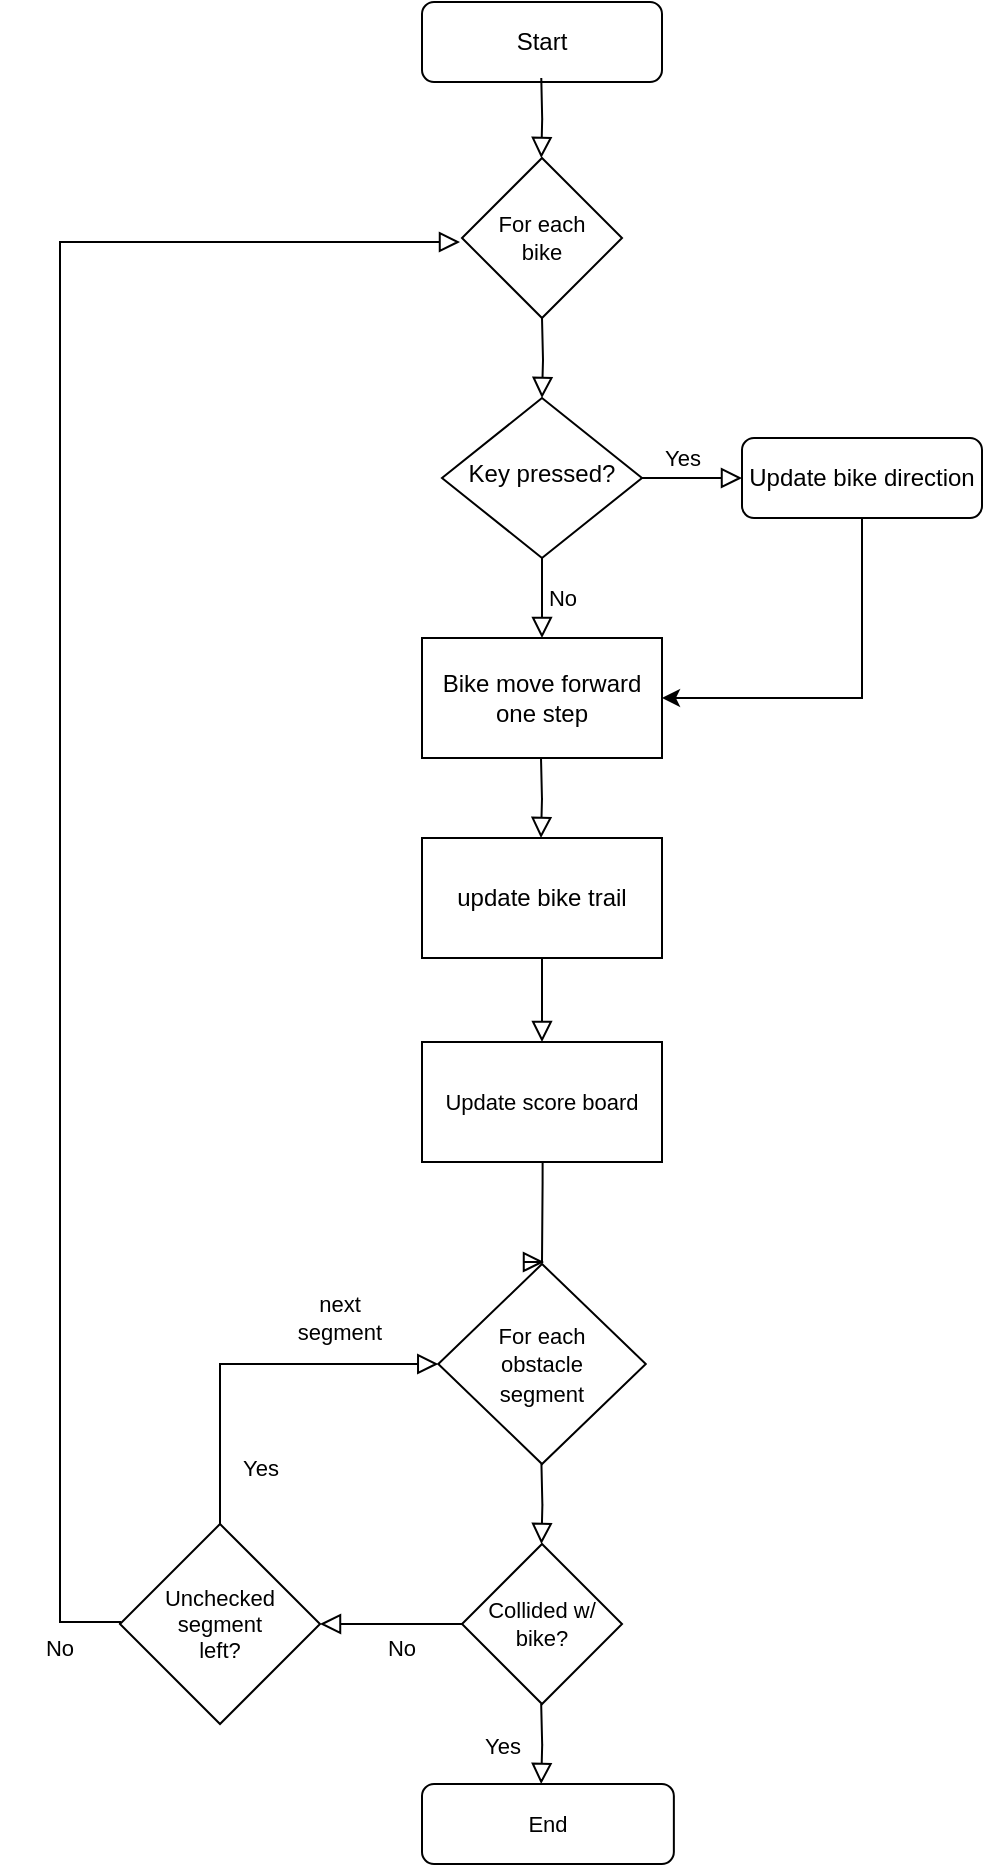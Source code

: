 <mxfile version="20.7.4" type="device"><diagram id="C5RBs43oDa-KdzZeNtuy" name="Page-1"><mxGraphModel dx="252" dy="103" grid="1" gridSize="10" guides="1" tooltips="1" connect="1" arrows="1" fold="1" page="1" pageScale="1" pageWidth="827" pageHeight="1169" math="0" shadow="0"><root><mxCell id="WIyWlLk6GJQsqaUBKTNV-0"/><mxCell id="WIyWlLk6GJQsqaUBKTNV-1" parent="WIyWlLk6GJQsqaUBKTNV-0"/><mxCell id="WIyWlLk6GJQsqaUBKTNV-2" value="" style="rounded=0;html=1;jettySize=auto;orthogonalLoop=1;fontSize=11;endArrow=block;endFill=0;endSize=8;strokeWidth=1;shadow=0;labelBackgroundColor=none;edgeStyle=orthogonalEdgeStyle;" parent="WIyWlLk6GJQsqaUBKTNV-1" target="WIyWlLk6GJQsqaUBKTNV-6" edge="1"><mxGeometry relative="1" as="geometry"><mxPoint x="331" y="198" as="sourcePoint"/></mxGeometry></mxCell><mxCell id="WIyWlLk6GJQsqaUBKTNV-3" value="Start" style="rounded=1;whiteSpace=wrap;html=1;fontSize=12;glass=0;strokeWidth=1;shadow=0;" parent="WIyWlLk6GJQsqaUBKTNV-1" vertex="1"><mxGeometry x="271" y="40" width="120" height="40" as="geometry"/></mxCell><mxCell id="WIyWlLk6GJQsqaUBKTNV-4" value="Yes" style="rounded=0;html=1;jettySize=auto;orthogonalLoop=1;fontSize=11;endArrow=block;endFill=0;endSize=8;strokeWidth=1;shadow=0;labelBackgroundColor=none;edgeStyle=orthogonalEdgeStyle;" parent="WIyWlLk6GJQsqaUBKTNV-1" source="WIyWlLk6GJQsqaUBKTNV-6" edge="1"><mxGeometry x="-1" y="86" relative="1" as="geometry"><mxPoint x="-16" y="-50" as="offset"/><mxPoint x="331" y="358" as="targetPoint"/></mxGeometry></mxCell><mxCell id="WIyWlLk6GJQsqaUBKTNV-5" value="No" style="edgeStyle=orthogonalEdgeStyle;rounded=0;html=1;jettySize=auto;orthogonalLoop=1;fontSize=11;endArrow=block;endFill=0;endSize=8;strokeWidth=1;shadow=0;labelBackgroundColor=none;" parent="WIyWlLk6GJQsqaUBKTNV-1" source="WIyWlLk6GJQsqaUBKTNV-6" target="WIyWlLk6GJQsqaUBKTNV-7" edge="1"><mxGeometry x="-1" y="-72" relative="1" as="geometry"><mxPoint x="-40" y="-12" as="offset"/></mxGeometry></mxCell><mxCell id="WIyWlLk6GJQsqaUBKTNV-6" value="Key pressed?" style="rhombus;whiteSpace=wrap;html=1;shadow=0;fontFamily=Helvetica;fontSize=12;align=center;strokeWidth=1;spacing=6;spacingTop=-4;" parent="WIyWlLk6GJQsqaUBKTNV-1" vertex="1"><mxGeometry x="281" y="238" width="100" height="80" as="geometry"/></mxCell><mxCell id="WIyWlLk6GJQsqaUBKTNV-7" value="Update bike direction" style="rounded=1;whiteSpace=wrap;html=1;fontSize=12;glass=0;strokeWidth=1;shadow=0;" parent="WIyWlLk6GJQsqaUBKTNV-1" vertex="1"><mxGeometry x="431" y="258" width="120" height="40" as="geometry"/></mxCell><mxCell id="mcIIaWRpmxmv69LeDyY4-1" value="" style="endArrow=classic;html=1;rounded=0;exitX=0.5;exitY=1;exitDx=0;exitDy=0;entryX=1;entryY=0.5;entryDx=0;entryDy=0;" edge="1" parent="WIyWlLk6GJQsqaUBKTNV-1" source="WIyWlLk6GJQsqaUBKTNV-7"><mxGeometry width="50" height="50" relative="1" as="geometry"><mxPoint x="441" y="358" as="sourcePoint"/><mxPoint x="391" y="388" as="targetPoint"/><Array as="points"><mxPoint x="491" y="388"/></Array></mxGeometry></mxCell><mxCell id="mcIIaWRpmxmv69LeDyY4-4" value="&lt;font style=&quot;font-size: 11px;&quot;&gt;For each &lt;br&gt;obstacle &lt;br&gt;segment&lt;/font&gt;" style="rhombus;whiteSpace=wrap;html=1;" vertex="1" parent="WIyWlLk6GJQsqaUBKTNV-1"><mxGeometry x="279.14" y="671" width="103.75" height="100" as="geometry"/></mxCell><mxCell id="mcIIaWRpmxmv69LeDyY4-5" value="" style="rounded=0;html=1;jettySize=auto;orthogonalLoop=1;fontSize=11;endArrow=block;endFill=0;endSize=8;strokeWidth=1;shadow=0;labelBackgroundColor=none;edgeStyle=orthogonalEdgeStyle;" edge="1" parent="WIyWlLk6GJQsqaUBKTNV-1"><mxGeometry width="50" height="50" relative="1" as="geometry"><mxPoint x="331" y="518" as="sourcePoint"/><mxPoint x="331" y="560" as="targetPoint"/></mxGeometry></mxCell><mxCell id="mcIIaWRpmxmv69LeDyY4-7" value="Collided w/ bike?" style="rhombus;whiteSpace=wrap;html=1;fontSize=11;" vertex="1" parent="WIyWlLk6GJQsqaUBKTNV-1"><mxGeometry x="291.01" y="811" width="80" height="80" as="geometry"/></mxCell><mxCell id="mcIIaWRpmxmv69LeDyY4-10" value="" style="rounded=0;html=1;jettySize=auto;orthogonalLoop=1;fontSize=11;endArrow=block;endFill=0;endSize=8;strokeWidth=1;shadow=0;labelBackgroundColor=none;edgeStyle=orthogonalEdgeStyle;" edge="1" parent="WIyWlLk6GJQsqaUBKTNV-1"><mxGeometry width="50" height="50" relative="1" as="geometry"><mxPoint x="330.5" y="418" as="sourcePoint"/><mxPoint x="330.5" y="458" as="targetPoint"/></mxGeometry></mxCell><mxCell id="mcIIaWRpmxmv69LeDyY4-12" value="" style="rounded=0;html=1;jettySize=auto;orthogonalLoop=1;fontSize=11;endArrow=block;endFill=0;endSize=8;strokeWidth=1;shadow=0;labelBackgroundColor=none;edgeStyle=orthogonalEdgeStyle;" edge="1" parent="WIyWlLk6GJQsqaUBKTNV-1"><mxGeometry width="50" height="50" relative="1" as="geometry"><mxPoint x="330.72" y="771" as="sourcePoint"/><mxPoint x="330.72" y="811" as="targetPoint"/></mxGeometry></mxCell><mxCell id="mcIIaWRpmxmv69LeDyY4-14" value="Yes" style="rounded=0;html=1;jettySize=auto;orthogonalLoop=1;fontSize=11;endArrow=block;endFill=0;endSize=8;strokeWidth=1;shadow=0;labelBackgroundColor=none;edgeStyle=orthogonalEdgeStyle;" edge="1" parent="WIyWlLk6GJQsqaUBKTNV-1"><mxGeometry y="20" relative="1" as="geometry"><mxPoint as="offset"/><mxPoint x="330.59" y="891" as="sourcePoint"/><mxPoint x="330.59" y="931" as="targetPoint"/></mxGeometry></mxCell><mxCell id="mcIIaWRpmxmv69LeDyY4-15" value="End" style="rounded=1;whiteSpace=wrap;html=1;fontSize=11;" vertex="1" parent="WIyWlLk6GJQsqaUBKTNV-1"><mxGeometry x="271" y="931" width="125.93" height="40" as="geometry"/></mxCell><mxCell id="mcIIaWRpmxmv69LeDyY4-16" value="Yes" style="rounded=0;html=1;jettySize=auto;orthogonalLoop=1;fontSize=11;endArrow=block;endFill=0;endSize=8;strokeWidth=1;shadow=0;labelBackgroundColor=none;edgeStyle=orthogonalEdgeStyle;exitX=0.5;exitY=0;exitDx=0;exitDy=0;entryX=0;entryY=0.5;entryDx=0;entryDy=0;" edge="1" parent="WIyWlLk6GJQsqaUBKTNV-1" source="mcIIaWRpmxmv69LeDyY4-24" target="mcIIaWRpmxmv69LeDyY4-4"><mxGeometry x="-0.704" y="-20" relative="1" as="geometry"><mxPoint as="offset"/><mxPoint x="630.96" y="815" as="sourcePoint"/><mxPoint x="660.96" y="685" as="targetPoint"/><Array as="points"><mxPoint x="170" y="721"/></Array></mxGeometry></mxCell><mxCell id="mcIIaWRpmxmv69LeDyY4-17" value="No" style="text;html=1;strokeColor=none;fillColor=none;align=center;verticalAlign=middle;whiteSpace=wrap;rounded=0;fontSize=11;" vertex="1" parent="WIyWlLk6GJQsqaUBKTNV-1"><mxGeometry x="241" y="853" width="40" height="20" as="geometry"/></mxCell><mxCell id="mcIIaWRpmxmv69LeDyY4-19" value="" style="rounded=0;html=1;jettySize=auto;orthogonalLoop=1;fontSize=11;endArrow=block;endFill=0;endSize=8;strokeWidth=1;shadow=0;labelBackgroundColor=none;edgeStyle=orthogonalEdgeStyle;exitX=0;exitY=0.5;exitDx=0;exitDy=0;entryX=1;entryY=0.5;entryDx=0;entryDy=0;" edge="1" parent="WIyWlLk6GJQsqaUBKTNV-1" source="mcIIaWRpmxmv69LeDyY4-7" target="mcIIaWRpmxmv69LeDyY4-24"><mxGeometry width="50" height="50" relative="1" as="geometry"><mxPoint x="340.72" y="781" as="sourcePoint"/><mxPoint x="411" y="851" as="targetPoint"/></mxGeometry></mxCell><mxCell id="mcIIaWRpmxmv69LeDyY4-21" value="&lt;span style=&quot;font-size: 12px;&quot;&gt;Bike move forward one step&lt;/span&gt;" style="rounded=0;whiteSpace=wrap;html=1;fontSize=11;" vertex="1" parent="WIyWlLk6GJQsqaUBKTNV-1"><mxGeometry x="271" y="358" width="120" height="60" as="geometry"/></mxCell><mxCell id="mcIIaWRpmxmv69LeDyY4-22" value="&lt;span style=&quot;font-size: 12px;&quot;&gt;update bike trail&lt;/span&gt;" style="rounded=0;whiteSpace=wrap;html=1;fontSize=11;" vertex="1" parent="WIyWlLk6GJQsqaUBKTNV-1"><mxGeometry x="271" y="458" width="120" height="60" as="geometry"/></mxCell><mxCell id="mcIIaWRpmxmv69LeDyY4-24" value="Unchecked&lt;br&gt;segment&lt;br&gt;left?" style="rhombus;whiteSpace=wrap;html=1;fontSize=11;" vertex="1" parent="WIyWlLk6GJQsqaUBKTNV-1"><mxGeometry x="120" y="801" width="100" height="100" as="geometry"/></mxCell><mxCell id="mcIIaWRpmxmv69LeDyY4-25" value="next segment" style="text;html=1;strokeColor=none;fillColor=none;align=center;verticalAlign=middle;whiteSpace=wrap;rounded=0;fontSize=11;" vertex="1" parent="WIyWlLk6GJQsqaUBKTNV-1"><mxGeometry x="200" y="683" width="60" height="30" as="geometry"/></mxCell><mxCell id="mcIIaWRpmxmv69LeDyY4-27" value="For each&lt;br&gt;bike" style="rhombus;whiteSpace=wrap;html=1;fontSize=11;" vertex="1" parent="WIyWlLk6GJQsqaUBKTNV-1"><mxGeometry x="291" y="118" width="80" height="80" as="geometry"/></mxCell><mxCell id="mcIIaWRpmxmv69LeDyY4-28" value="" style="rounded=0;html=1;jettySize=auto;orthogonalLoop=1;fontSize=11;endArrow=block;endFill=0;endSize=8;strokeWidth=1;shadow=0;labelBackgroundColor=none;edgeStyle=orthogonalEdgeStyle;" edge="1" parent="WIyWlLk6GJQsqaUBKTNV-1"><mxGeometry relative="1" as="geometry"><mxPoint x="330.64" y="78" as="sourcePoint"/><mxPoint x="330.64" y="118" as="targetPoint"/></mxGeometry></mxCell><mxCell id="mcIIaWRpmxmv69LeDyY4-30" value="" style="rounded=0;html=1;jettySize=auto;orthogonalLoop=1;fontSize=11;endArrow=block;endFill=0;endSize=8;strokeWidth=1;shadow=0;labelBackgroundColor=none;edgeStyle=orthogonalEdgeStyle;exitX=0;exitY=0.5;exitDx=0;exitDy=0;" edge="1" parent="WIyWlLk6GJQsqaUBKTNV-1" source="mcIIaWRpmxmv69LeDyY4-24"><mxGeometry width="50" height="50" relative="1" as="geometry"><mxPoint x="60" y="740" as="sourcePoint"/><mxPoint x="290" y="160" as="targetPoint"/><Array as="points"><mxPoint x="90" y="850"/><mxPoint x="90" y="160"/></Array></mxGeometry></mxCell><mxCell id="mcIIaWRpmxmv69LeDyY4-31" value="No" style="text;html=1;strokeColor=none;fillColor=none;align=center;verticalAlign=middle;whiteSpace=wrap;rounded=0;fontSize=11;" vertex="1" parent="WIyWlLk6GJQsqaUBKTNV-1"><mxGeometry x="60" y="848" width="60" height="30" as="geometry"/></mxCell><mxCell id="mcIIaWRpmxmv69LeDyY4-32" value="Update score board" style="rounded=0;whiteSpace=wrap;html=1;fontSize=11;" vertex="1" parent="WIyWlLk6GJQsqaUBKTNV-1"><mxGeometry x="271" y="560" width="120" height="60" as="geometry"/></mxCell><mxCell id="mcIIaWRpmxmv69LeDyY4-33" value="" style="rounded=0;html=1;jettySize=auto;orthogonalLoop=1;fontSize=11;endArrow=block;endFill=0;endSize=8;strokeWidth=1;shadow=0;labelBackgroundColor=none;edgeStyle=orthogonalEdgeStyle;" edge="1" parent="WIyWlLk6GJQsqaUBKTNV-1"><mxGeometry x="0.189" y="20" width="50" height="50" relative="1" as="geometry"><mxPoint x="331.31" y="620" as="sourcePoint"/><mxPoint x="332" y="670" as="targetPoint"/><Array as="points"><mxPoint x="331" y="630"/><mxPoint x="331" y="630"/><mxPoint x="331" y="670"/></Array><mxPoint as="offset"/></mxGeometry></mxCell></root></mxGraphModel></diagram></mxfile>